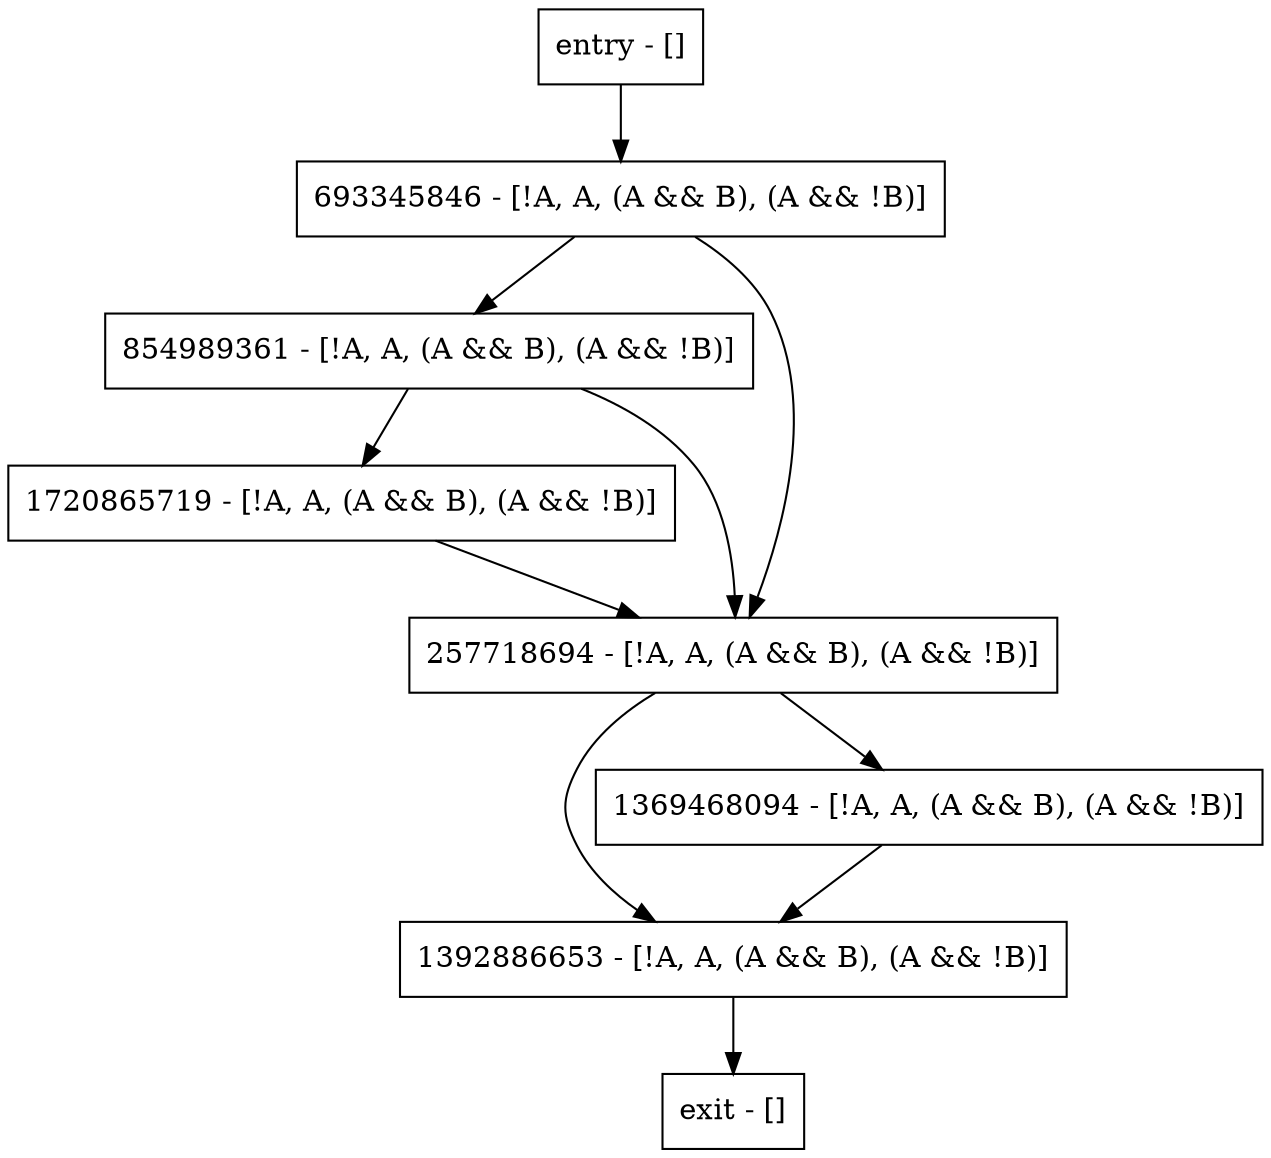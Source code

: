 digraph main {
node [shape=record];
1392886653 [label="1392886653 - [!A, A, (A && B), (A && !B)]"];
entry [label="entry - []"];
exit [label="exit - []"];
854989361 [label="854989361 - [!A, A, (A && B), (A && !B)]"];
1720865719 [label="1720865719 - [!A, A, (A && B), (A && !B)]"];
1369468094 [label="1369468094 - [!A, A, (A && B), (A && !B)]"];
693345846 [label="693345846 - [!A, A, (A && B), (A && !B)]"];
257718694 [label="257718694 - [!A, A, (A && B), (A && !B)]"];
entry;
exit;
1392886653 -> exit;
entry -> 693345846;
854989361 -> 1720865719;
854989361 -> 257718694;
1720865719 -> 257718694;
1369468094 -> 1392886653;
693345846 -> 854989361;
693345846 -> 257718694;
257718694 -> 1392886653;
257718694 -> 1369468094;
}
